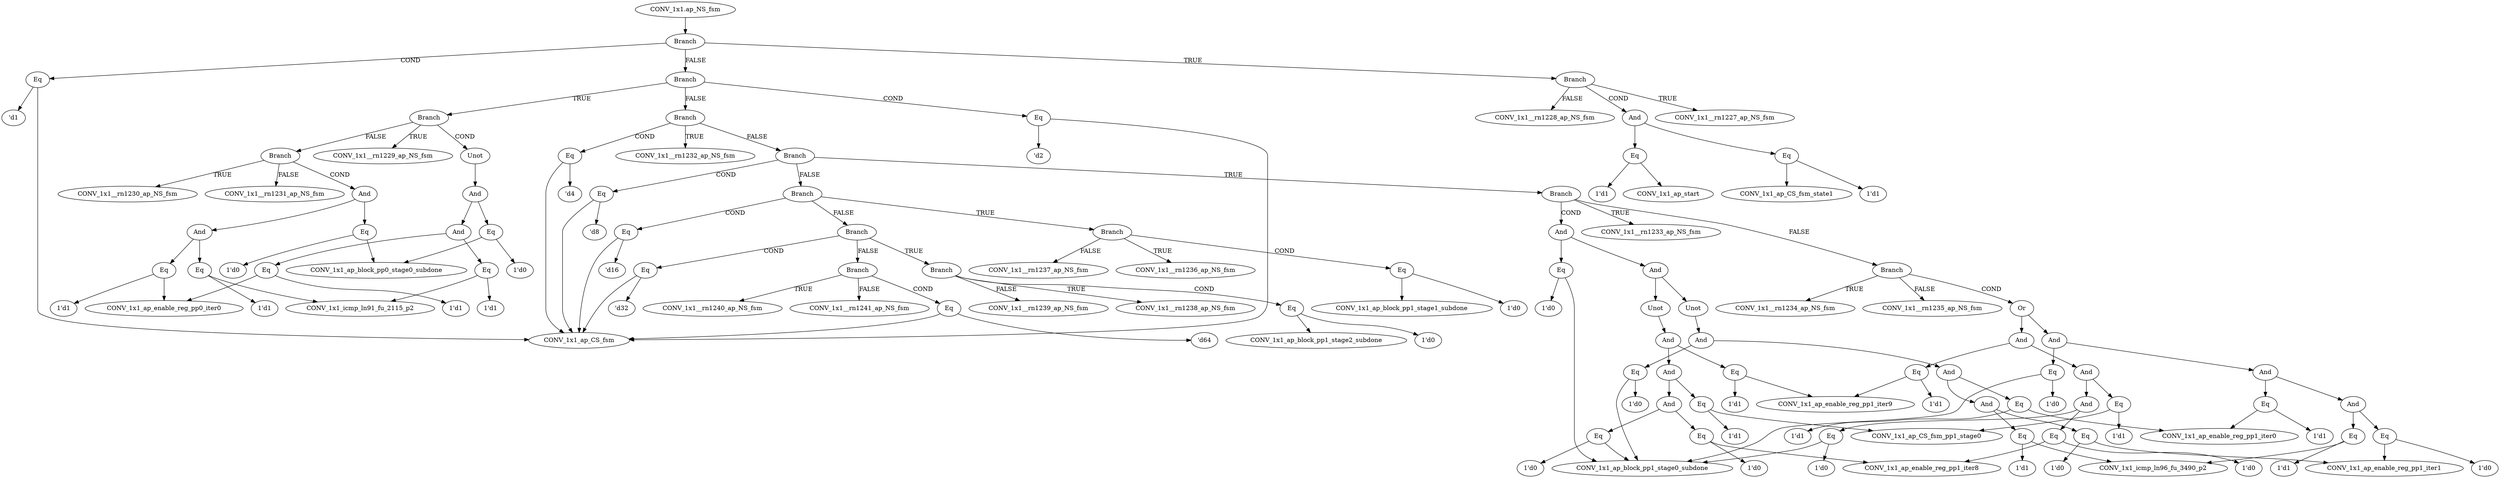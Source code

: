 strict digraph "" {
	node [label="\N"];
	"CONV_1x1.ap_NS_fsm_graphrename_0"	[color=black,
		label="CONV_1x1.ap_NS_fsm"];
	Branch_graphrename_1	[color=black,
		label=Branch];
	"CONV_1x1.ap_NS_fsm_graphrename_0" -> Branch_graphrename_1	[color=black];
	Eq_graphrename_2	[color=black,
		label=Eq];
	Branch_graphrename_1 -> Eq_graphrename_2	[color=black,
		label=COND];
	Branch_graphrename_4	[color=black,
		label=Branch];
	Branch_graphrename_1 -> Branch_graphrename_4	[color=black,
		label=TRUE];
	Branch_graphrename_10	[color=black,
		label=Branch];
	Branch_graphrename_1 -> Branch_graphrename_10	[color=black,
		label=FALSE];
	CONV_1x1_ap_CS_fsm	[color=black];
	Eq_graphrename_2 -> CONV_1x1_ap_CS_fsm	[color=black];
	"'d1_graphrename_3"	[color=black,
		label="'d1"];
	Eq_graphrename_2 -> "'d1_graphrename_3"	[color=black];
	And_graphrename_5	[color=black,
		label=And];
	Branch_graphrename_4 -> And_graphrename_5	[color=black,
		label=COND];
	CONV_1x1__rn1227_ap_NS_fsm	[color=black];
	Branch_graphrename_4 -> CONV_1x1__rn1227_ap_NS_fsm	[color=black,
		label=TRUE];
	CONV_1x1__rn1228_ap_NS_fsm	[color=black];
	Branch_graphrename_4 -> CONV_1x1__rn1228_ap_NS_fsm	[color=black,
		label=FALSE];
	Eq_graphrename_6	[color=black,
		label=Eq];
	And_graphrename_5 -> Eq_graphrename_6	[color=black];
	Eq_graphrename_8	[color=black,
		label=Eq];
	And_graphrename_5 -> Eq_graphrename_8	[color=black];
	"1'd1_graphrename_7"	[color=black,
		label="1'd1"];
	Eq_graphrename_6 -> "1'd1_graphrename_7"	[color=black];
	CONV_1x1_ap_CS_fsm_state1	[color=black];
	Eq_graphrename_6 -> CONV_1x1_ap_CS_fsm_state1	[color=black];
	CONV_1x1_ap_start	[color=black];
	Eq_graphrename_8 -> CONV_1x1_ap_start	[color=black];
	"1'd1_graphrename_9"	[color=black,
		label="1'd1"];
	Eq_graphrename_8 -> "1'd1_graphrename_9"	[color=black];
	Eq_graphrename_11	[color=black,
		label=Eq];
	Branch_graphrename_10 -> Eq_graphrename_11	[color=black,
		label=COND];
	Branch_graphrename_13	[color=black,
		label=Branch];
	Branch_graphrename_10 -> Branch_graphrename_13	[color=black,
		label=TRUE];
	Branch_graphrename_32	[color=black,
		label=Branch];
	Branch_graphrename_10 -> Branch_graphrename_32	[color=black,
		label=FALSE];
	Eq_graphrename_11 -> CONV_1x1_ap_CS_fsm	[color=black];
	"'d2_graphrename_12"	[color=black,
		label="'d2"];
	Eq_graphrename_11 -> "'d2_graphrename_12"	[color=black];
	Unot_graphrename_14	[color=black,
		label=Unot];
	Branch_graphrename_13 -> Unot_graphrename_14	[color=black,
		label=COND];
	CONV_1x1__rn1229_ap_NS_fsm	[color=black];
	Branch_graphrename_13 -> CONV_1x1__rn1229_ap_NS_fsm	[color=black,
		label=TRUE];
	Branch_graphrename_23	[color=black,
		label=Branch];
	Branch_graphrename_13 -> Branch_graphrename_23	[color=black,
		label=FALSE];
	And_graphrename_15	[color=black,
		label=And];
	Unot_graphrename_14 -> And_graphrename_15	[color=black];
	And_graphrename_16	[color=black,
		label=And];
	And_graphrename_15 -> And_graphrename_16	[color=black];
	Eq_graphrename_21	[color=black,
		label=Eq];
	And_graphrename_15 -> Eq_graphrename_21	[color=black];
	Eq_graphrename_17	[color=black,
		label=Eq];
	And_graphrename_16 -> Eq_graphrename_17	[color=black];
	Eq_graphrename_19	[color=black,
		label=Eq];
	And_graphrename_16 -> Eq_graphrename_19	[color=black];
	CONV_1x1_icmp_ln91_fu_2115_p2	[color=black];
	Eq_graphrename_17 -> CONV_1x1_icmp_ln91_fu_2115_p2	[color=black];
	"1'd1_graphrename_18"	[color=black,
		label="1'd1"];
	Eq_graphrename_17 -> "1'd1_graphrename_18"	[color=black];
	CONV_1x1_ap_enable_reg_pp0_iter0	[color=black];
	Eq_graphrename_19 -> CONV_1x1_ap_enable_reg_pp0_iter0	[color=black];
	"1'd1_graphrename_20"	[color=black,
		label="1'd1"];
	Eq_graphrename_19 -> "1'd1_graphrename_20"	[color=black];
	"1'd0_graphrename_22"	[color=black,
		label="1'd0"];
	Eq_graphrename_21 -> "1'd0_graphrename_22"	[color=black];
	CONV_1x1_ap_block_pp0_stage0_subdone	[color=black];
	Eq_graphrename_21 -> CONV_1x1_ap_block_pp0_stage0_subdone	[color=black];
	And_graphrename_24	[color=black,
		label=And];
	Branch_graphrename_23 -> And_graphrename_24	[color=black,
		label=COND];
	CONV_1x1__rn1230_ap_NS_fsm	[color=black];
	Branch_graphrename_23 -> CONV_1x1__rn1230_ap_NS_fsm	[color=black,
		label=TRUE];
	CONV_1x1__rn1231_ap_NS_fsm	[color=black];
	Branch_graphrename_23 -> CONV_1x1__rn1231_ap_NS_fsm	[color=black,
		label=FALSE];
	And_graphrename_25	[color=black,
		label=And];
	And_graphrename_24 -> And_graphrename_25	[color=black];
	Eq_graphrename_30	[color=black,
		label=Eq];
	And_graphrename_24 -> Eq_graphrename_30	[color=black];
	Eq_graphrename_26	[color=black,
		label=Eq];
	And_graphrename_25 -> Eq_graphrename_26	[color=black];
	Eq_graphrename_28	[color=black,
		label=Eq];
	And_graphrename_25 -> Eq_graphrename_28	[color=black];
	Eq_graphrename_26 -> CONV_1x1_icmp_ln91_fu_2115_p2	[color=black];
	"1'd1_graphrename_27"	[color=black,
		label="1'd1"];
	Eq_graphrename_26 -> "1'd1_graphrename_27"	[color=black];
	Eq_graphrename_28 -> CONV_1x1_ap_enable_reg_pp0_iter0	[color=black];
	"1'd1_graphrename_29"	[color=black,
		label="1'd1"];
	Eq_graphrename_28 -> "1'd1_graphrename_29"	[color=black];
	Eq_graphrename_30 -> CONV_1x1_ap_block_pp0_stage0_subdone	[color=black];
	"1'd0_graphrename_31"	[color=black,
		label="1'd0"];
	Eq_graphrename_30 -> "1'd0_graphrename_31"	[color=black];
	Eq_graphrename_33	[color=black,
		label=Eq];
	Branch_graphrename_32 -> Eq_graphrename_33	[color=black,
		label=COND];
	CONV_1x1__rn1232_ap_NS_fsm	[color=black];
	Branch_graphrename_32 -> CONV_1x1__rn1232_ap_NS_fsm	[color=black,
		label=TRUE];
	Branch_graphrename_35	[color=black,
		label=Branch];
	Branch_graphrename_32 -> Branch_graphrename_35	[color=black,
		label=FALSE];
	Eq_graphrename_33 -> CONV_1x1_ap_CS_fsm	[color=black];
	"'d4_graphrename_34"	[color=black,
		label="'d4"];
	Eq_graphrename_33 -> "'d4_graphrename_34"	[color=black];
	Eq_graphrename_36	[color=black,
		label=Eq];
	Branch_graphrename_35 -> Eq_graphrename_36	[color=black,
		label=COND];
	Branch_graphrename_38	[color=black,
		label=Branch];
	Branch_graphrename_35 -> Branch_graphrename_38	[color=black,
		label=TRUE];
	Branch_graphrename_91	[color=black,
		label=Branch];
	Branch_graphrename_35 -> Branch_graphrename_91	[color=black,
		label=FALSE];
	Eq_graphrename_36 -> CONV_1x1_ap_CS_fsm	[color=black];
	"'d8_graphrename_37"	[color=black,
		label="'d8"];
	Eq_graphrename_36 -> "'d8_graphrename_37"	[color=black];
	And_graphrename_39	[color=black,
		label=And];
	Branch_graphrename_38 -> And_graphrename_39	[color=black,
		label=COND];
	CONV_1x1__rn1233_ap_NS_fsm	[color=black];
	Branch_graphrename_38 -> CONV_1x1__rn1233_ap_NS_fsm	[color=black,
		label=TRUE];
	Branch_graphrename_67	[color=black,
		label=Branch];
	Branch_graphrename_38 -> Branch_graphrename_67	[color=black,
		label=FALSE];
	And_graphrename_40	[color=black,
		label=And];
	And_graphrename_39 -> And_graphrename_40	[color=black];
	Eq_graphrename_65	[color=black,
		label=Eq];
	And_graphrename_39 -> Eq_graphrename_65	[color=black];
	Unot_graphrename_41	[color=black,
		label=Unot];
	And_graphrename_40 -> Unot_graphrename_41	[color=black];
	Unot_graphrename_53	[color=black,
		label=Unot];
	And_graphrename_40 -> Unot_graphrename_53	[color=black];
	And_graphrename_42	[color=black,
		label=And];
	Unot_graphrename_41 -> And_graphrename_42	[color=black];
	And_graphrename_43	[color=black,
		label=And];
	And_graphrename_42 -> And_graphrename_43	[color=black];
	Eq_graphrename_51	[color=black,
		label=Eq];
	And_graphrename_42 -> Eq_graphrename_51	[color=black];
	And_graphrename_44	[color=black,
		label=And];
	And_graphrename_43 -> And_graphrename_44	[color=black];
	Eq_graphrename_49	[color=black,
		label=Eq];
	And_graphrename_43 -> Eq_graphrename_49	[color=black];
	Eq_graphrename_45	[color=black,
		label=Eq];
	And_graphrename_44 -> Eq_graphrename_45	[color=black];
	Eq_graphrename_47	[color=black,
		label=Eq];
	And_graphrename_44 -> Eq_graphrename_47	[color=black];
	CONV_1x1_ap_enable_reg_pp1_iter1	[color=black];
	Eq_graphrename_45 -> CONV_1x1_ap_enable_reg_pp1_iter1	[color=black];
	"1'd0_graphrename_46"	[color=black,
		label="1'd0"];
	Eq_graphrename_45 -> "1'd0_graphrename_46"	[color=black];
	CONV_1x1_icmp_ln96_fu_3490_p2	[color=black];
	Eq_graphrename_47 -> CONV_1x1_icmp_ln96_fu_3490_p2	[color=black];
	"1'd1_graphrename_48"	[color=black,
		label="1'd1"];
	Eq_graphrename_47 -> "1'd1_graphrename_48"	[color=black];
	CONV_1x1_ap_enable_reg_pp1_iter0	[color=black];
	Eq_graphrename_49 -> CONV_1x1_ap_enable_reg_pp1_iter0	[color=black];
	"1'd1_graphrename_50"	[color=black,
		label="1'd1"];
	Eq_graphrename_49 -> "1'd1_graphrename_50"	[color=black];
	"1'd0_graphrename_52"	[color=black,
		label="1'd0"];
	Eq_graphrename_51 -> "1'd0_graphrename_52"	[color=black];
	CONV_1x1_ap_block_pp1_stage0_subdone	[color=black];
	Eq_graphrename_51 -> CONV_1x1_ap_block_pp1_stage0_subdone	[color=black];
	And_graphrename_54	[color=black,
		label=And];
	Unot_graphrename_53 -> And_graphrename_54	[color=black];
	And_graphrename_55	[color=black,
		label=And];
	And_graphrename_54 -> And_graphrename_55	[color=black];
	Eq_graphrename_63	[color=black,
		label=Eq];
	And_graphrename_54 -> Eq_graphrename_63	[color=black];
	And_graphrename_56	[color=black,
		label=And];
	And_graphrename_55 -> And_graphrename_56	[color=black];
	Eq_graphrename_61	[color=black,
		label=Eq];
	And_graphrename_55 -> Eq_graphrename_61	[color=black];
	Eq_graphrename_57	[color=black,
		label=Eq];
	And_graphrename_56 -> Eq_graphrename_57	[color=black];
	Eq_graphrename_59	[color=black,
		label=Eq];
	And_graphrename_56 -> Eq_graphrename_59	[color=black];
	CONV_1x1_ap_enable_reg_pp1_iter8	[color=black];
	Eq_graphrename_57 -> CONV_1x1_ap_enable_reg_pp1_iter8	[color=black];
	"1'd0_graphrename_58"	[color=black,
		label="1'd0"];
	Eq_graphrename_57 -> "1'd0_graphrename_58"	[color=black];
	Eq_graphrename_59 -> CONV_1x1_ap_block_pp1_stage0_subdone	[color=black];
	"1'd0_graphrename_60"	[color=black,
		label="1'd0"];
	Eq_graphrename_59 -> "1'd0_graphrename_60"	[color=black];
	"1'd1_graphrename_62"	[color=black,
		label="1'd1"];
	Eq_graphrename_61 -> "1'd1_graphrename_62"	[color=black];
	CONV_1x1_ap_CS_fsm_pp1_stage0	[color=black];
	Eq_graphrename_61 -> CONV_1x1_ap_CS_fsm_pp1_stage0	[color=black];
	CONV_1x1_ap_enable_reg_pp1_iter9	[color=black];
	Eq_graphrename_63 -> CONV_1x1_ap_enable_reg_pp1_iter9	[color=black];
	"1'd1_graphrename_64"	[color=black,
		label="1'd1"];
	Eq_graphrename_63 -> "1'd1_graphrename_64"	[color=black];
	Eq_graphrename_65 -> CONV_1x1_ap_block_pp1_stage0_subdone	[color=black];
	"1'd0_graphrename_66"	[color=black,
		label="1'd0"];
	Eq_graphrename_65 -> "1'd0_graphrename_66"	[color=black];
	Or_graphrename_68	[color=black,
		label=Or];
	Branch_graphrename_67 -> Or_graphrename_68	[color=black,
		label=COND];
	CONV_1x1__rn1234_ap_NS_fsm	[color=black];
	Branch_graphrename_67 -> CONV_1x1__rn1234_ap_NS_fsm	[color=black,
		label=TRUE];
	CONV_1x1__rn1235_ap_NS_fsm	[color=black];
	Branch_graphrename_67 -> CONV_1x1__rn1235_ap_NS_fsm	[color=black,
		label=FALSE];
	And_graphrename_69	[color=black,
		label=And];
	Or_graphrename_68 -> And_graphrename_69	[color=black];
	And_graphrename_80	[color=black,
		label=And];
	Or_graphrename_68 -> And_graphrename_80	[color=black];
	And_graphrename_70	[color=black,
		label=And];
	And_graphrename_69 -> And_graphrename_70	[color=black];
	Eq_graphrename_78	[color=black,
		label=Eq];
	And_graphrename_69 -> Eq_graphrename_78	[color=black];
	And_graphrename_71	[color=black,
		label=And];
	And_graphrename_70 -> And_graphrename_71	[color=black];
	Eq_graphrename_76	[color=black,
		label=Eq];
	And_graphrename_70 -> Eq_graphrename_76	[color=black];
	Eq_graphrename_72	[color=black,
		label=Eq];
	And_graphrename_71 -> Eq_graphrename_72	[color=black];
	Eq_graphrename_74	[color=black,
		label=Eq];
	And_graphrename_71 -> Eq_graphrename_74	[color=black];
	Eq_graphrename_72 -> CONV_1x1_ap_enable_reg_pp1_iter8	[color=black];
	"1'd0_graphrename_73"	[color=black,
		label="1'd0"];
	Eq_graphrename_72 -> "1'd0_graphrename_73"	[color=black];
	Eq_graphrename_74 -> CONV_1x1_ap_block_pp1_stage0_subdone	[color=black];
	"1'd0_graphrename_75"	[color=black,
		label="1'd0"];
	Eq_graphrename_74 -> "1'd0_graphrename_75"	[color=black];
	Eq_graphrename_76 -> CONV_1x1_ap_CS_fsm_pp1_stage0	[color=black];
	"1'd1_graphrename_77"	[color=black,
		label="1'd1"];
	Eq_graphrename_76 -> "1'd1_graphrename_77"	[color=black];
	Eq_graphrename_78 -> CONV_1x1_ap_enable_reg_pp1_iter9	[color=black];
	"1'd1_graphrename_79"	[color=black,
		label="1'd1"];
	Eq_graphrename_78 -> "1'd1_graphrename_79"	[color=black];
	And_graphrename_81	[color=black,
		label=And];
	And_graphrename_80 -> And_graphrename_81	[color=black];
	Eq_graphrename_89	[color=black,
		label=Eq];
	And_graphrename_80 -> Eq_graphrename_89	[color=black];
	And_graphrename_82	[color=black,
		label=And];
	And_graphrename_81 -> And_graphrename_82	[color=black];
	Eq_graphrename_87	[color=black,
		label=Eq];
	And_graphrename_81 -> Eq_graphrename_87	[color=black];
	Eq_graphrename_83	[color=black,
		label=Eq];
	And_graphrename_82 -> Eq_graphrename_83	[color=black];
	Eq_graphrename_85	[color=black,
		label=Eq];
	And_graphrename_82 -> Eq_graphrename_85	[color=black];
	Eq_graphrename_83 -> CONV_1x1_ap_enable_reg_pp1_iter1	[color=black];
	"1'd0_graphrename_84"	[color=black,
		label="1'd0"];
	Eq_graphrename_83 -> "1'd0_graphrename_84"	[color=black];
	Eq_graphrename_85 -> CONV_1x1_icmp_ln96_fu_3490_p2	[color=black];
	"1'd1_graphrename_86"	[color=black,
		label="1'd1"];
	Eq_graphrename_85 -> "1'd1_graphrename_86"	[color=black];
	Eq_graphrename_87 -> CONV_1x1_ap_enable_reg_pp1_iter0	[color=black];
	"1'd1_graphrename_88"	[color=black,
		label="1'd1"];
	Eq_graphrename_87 -> "1'd1_graphrename_88"	[color=black];
	Eq_graphrename_89 -> CONV_1x1_ap_block_pp1_stage0_subdone	[color=black];
	"1'd0_graphrename_90"	[color=black,
		label="1'd0"];
	Eq_graphrename_89 -> "1'd0_graphrename_90"	[color=black];
	Eq_graphrename_92	[color=black,
		label=Eq];
	Branch_graphrename_91 -> Eq_graphrename_92	[color=black,
		label=COND];
	Branch_graphrename_94	[color=black,
		label=Branch];
	Branch_graphrename_91 -> Branch_graphrename_94	[color=black,
		label=TRUE];
	Branch_graphrename_97	[color=black,
		label=Branch];
	Branch_graphrename_91 -> Branch_graphrename_97	[color=black,
		label=FALSE];
	Eq_graphrename_92 -> CONV_1x1_ap_CS_fsm	[color=black];
	"'d16_graphrename_93"	[color=black,
		label="'d16"];
	Eq_graphrename_92 -> "'d16_graphrename_93"	[color=black];
	Eq_graphrename_95	[color=black,
		label=Eq];
	Branch_graphrename_94 -> Eq_graphrename_95	[color=black,
		label=COND];
	CONV_1x1__rn1236_ap_NS_fsm	[color=black];
	Branch_graphrename_94 -> CONV_1x1__rn1236_ap_NS_fsm	[color=black,
		label=TRUE];
	CONV_1x1__rn1237_ap_NS_fsm	[color=black];
	Branch_graphrename_94 -> CONV_1x1__rn1237_ap_NS_fsm	[color=black,
		label=FALSE];
	"1'd0_graphrename_96"	[color=black,
		label="1'd0"];
	Eq_graphrename_95 -> "1'd0_graphrename_96"	[color=black];
	CONV_1x1_ap_block_pp1_stage1_subdone	[color=black];
	Eq_graphrename_95 -> CONV_1x1_ap_block_pp1_stage1_subdone	[color=black];
	Eq_graphrename_98	[color=black,
		label=Eq];
	Branch_graphrename_97 -> Eq_graphrename_98	[color=black,
		label=COND];
	Branch_graphrename_100	[color=black,
		label=Branch];
	Branch_graphrename_97 -> Branch_graphrename_100	[color=black,
		label=TRUE];
	Branch_graphrename_103	[color=black,
		label=Branch];
	Branch_graphrename_97 -> Branch_graphrename_103	[color=black,
		label=FALSE];
	Eq_graphrename_98 -> CONV_1x1_ap_CS_fsm	[color=black];
	"'d32_graphrename_99"	[color=black,
		label="'d32"];
	Eq_graphrename_98 -> "'d32_graphrename_99"	[color=black];
	Eq_graphrename_101	[color=black,
		label=Eq];
	Branch_graphrename_100 -> Eq_graphrename_101	[color=black,
		label=COND];
	CONV_1x1__rn1238_ap_NS_fsm	[color=black];
	Branch_graphrename_100 -> CONV_1x1__rn1238_ap_NS_fsm	[color=black,
		label=TRUE];
	CONV_1x1__rn1239_ap_NS_fsm	[color=black];
	Branch_graphrename_100 -> CONV_1x1__rn1239_ap_NS_fsm	[color=black,
		label=FALSE];
	"1'd0_graphrename_102"	[color=black,
		label="1'd0"];
	Eq_graphrename_101 -> "1'd0_graphrename_102"	[color=black];
	CONV_1x1_ap_block_pp1_stage2_subdone	[color=black];
	Eq_graphrename_101 -> CONV_1x1_ap_block_pp1_stage2_subdone	[color=black];
	Eq_graphrename_104	[color=black,
		label=Eq];
	Branch_graphrename_103 -> Eq_graphrename_104	[color=black,
		label=COND];
	CONV_1x1__rn1240_ap_NS_fsm	[color=black];
	Branch_graphrename_103 -> CONV_1x1__rn1240_ap_NS_fsm	[color=black,
		label=TRUE];
	CONV_1x1__rn1241_ap_NS_fsm	[color=black];
	Branch_graphrename_103 -> CONV_1x1__rn1241_ap_NS_fsm	[color=black,
		label=FALSE];
	Eq_graphrename_104 -> CONV_1x1_ap_CS_fsm	[color=black];
	"'d64_graphrename_105"	[color=black,
		label="'d64"];
	Eq_graphrename_104 -> "'d64_graphrename_105"	[color=black];
}
